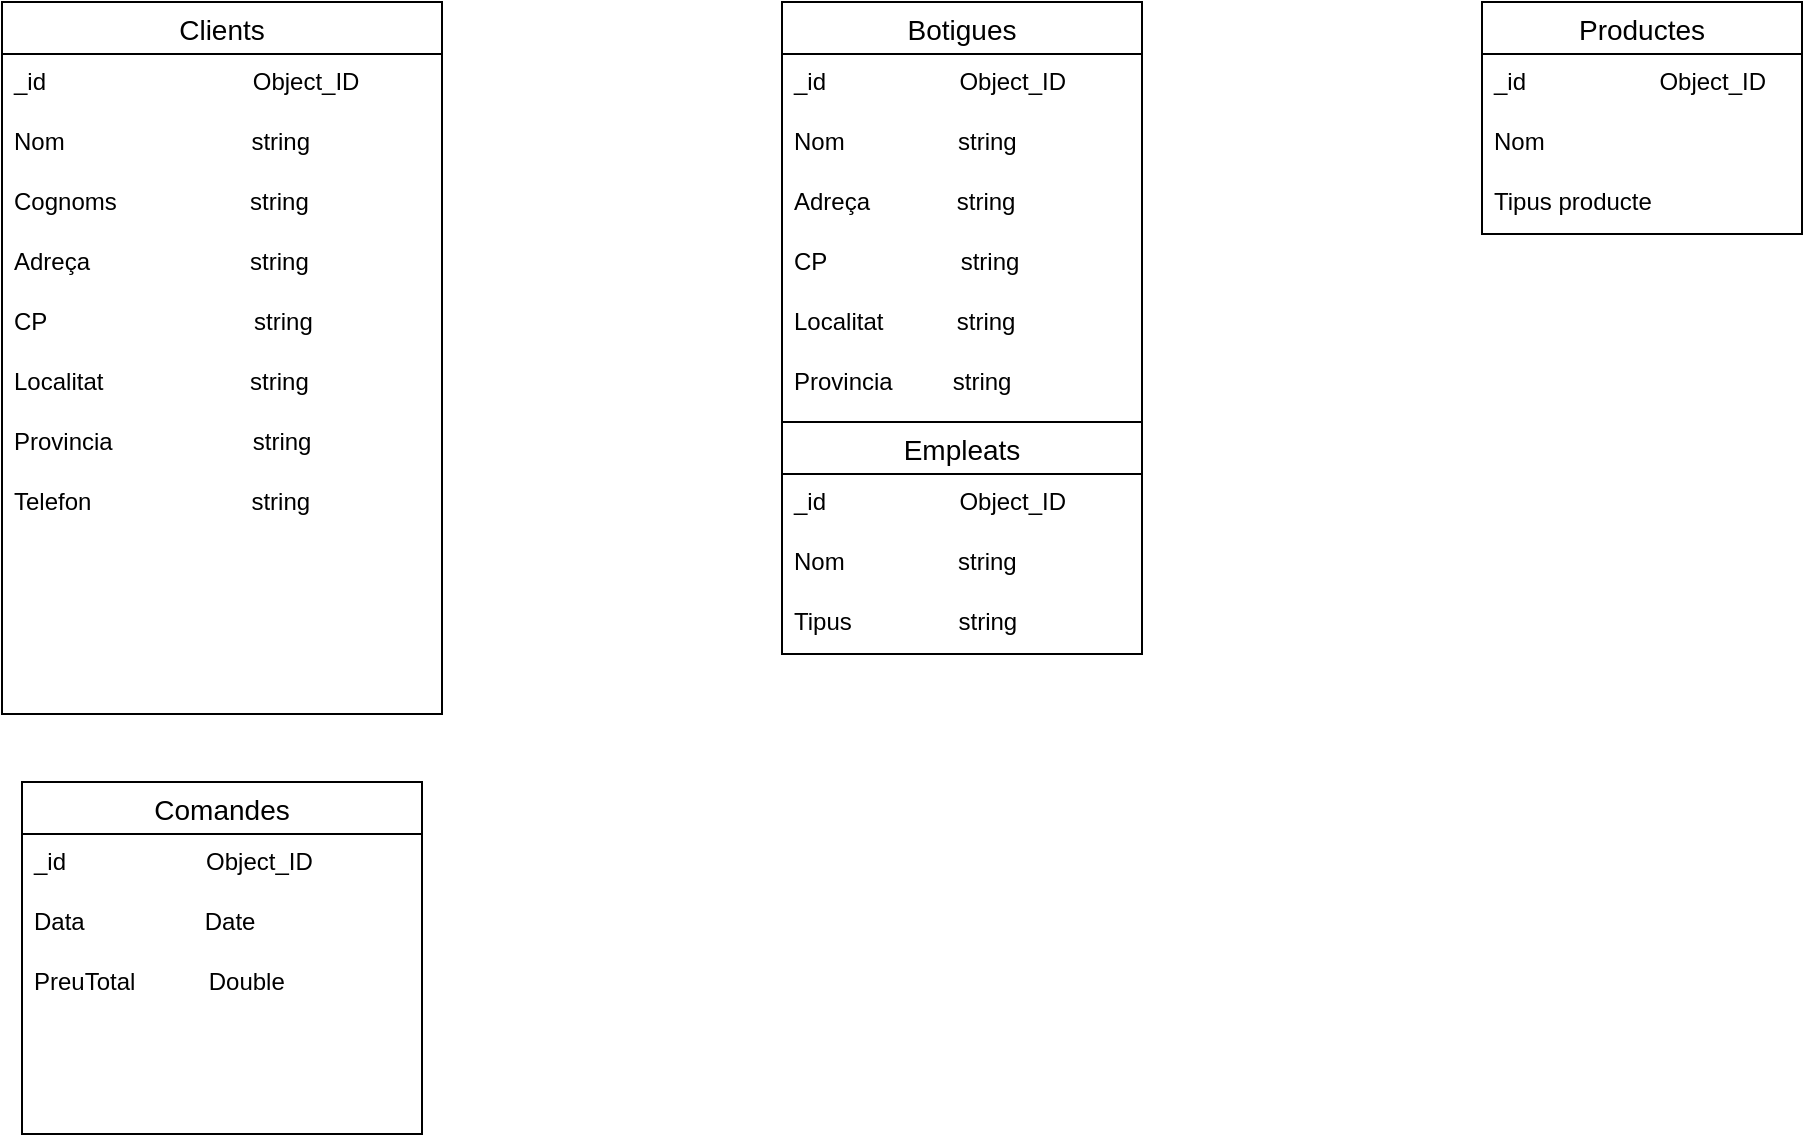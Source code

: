 <mxfile version="20.5.3" type="device"><diagram id="9aDehCo5hdhTySjYsrxN" name="Página-1"><mxGraphModel dx="1422" dy="882" grid="1" gridSize="10" guides="1" tooltips="1" connect="1" arrows="1" fold="1" page="1" pageScale="1" pageWidth="1169" pageHeight="827" math="0" shadow="0"><root><mxCell id="0"/><mxCell id="1" parent="0"/><mxCell id="5XBWz95MrWO_16-Lm51A-1" value="Clients" style="swimlane;fontStyle=0;childLayout=stackLayout;horizontal=1;startSize=26;horizontalStack=0;resizeParent=1;resizeParentMax=0;resizeLast=0;collapsible=1;marginBottom=0;align=center;fontSize=14;" parent="1" vertex="1"><mxGeometry x="90" y="110" width="220" height="356" as="geometry"/></mxCell><mxCell id="5XBWz95MrWO_16-Lm51A-2" value="_id                               Object_ID" style="text;strokeColor=none;fillColor=none;spacingLeft=4;spacingRight=4;overflow=hidden;rotatable=0;points=[[0,0.5],[1,0.5]];portConstraint=eastwest;fontSize=12;" parent="5XBWz95MrWO_16-Lm51A-1" vertex="1"><mxGeometry y="26" width="220" height="30" as="geometry"/></mxCell><mxCell id="5XBWz95MrWO_16-Lm51A-3" value="Nom                            string" style="text;strokeColor=none;fillColor=none;spacingLeft=4;spacingRight=4;overflow=hidden;rotatable=0;points=[[0,0.5],[1,0.5]];portConstraint=eastwest;fontSize=12;" parent="5XBWz95MrWO_16-Lm51A-1" vertex="1"><mxGeometry y="56" width="220" height="30" as="geometry"/></mxCell><mxCell id="5XBWz95MrWO_16-Lm51A-4" value="Cognoms                    string" style="text;strokeColor=none;fillColor=none;spacingLeft=4;spacingRight=4;overflow=hidden;rotatable=0;points=[[0,0.5],[1,0.5]];portConstraint=eastwest;fontSize=12;" parent="5XBWz95MrWO_16-Lm51A-1" vertex="1"><mxGeometry y="86" width="220" height="30" as="geometry"/></mxCell><mxCell id="5XBWz95MrWO_16-Lm51A-17" value="Adreça                        string" style="text;strokeColor=none;fillColor=none;spacingLeft=4;spacingRight=4;overflow=hidden;rotatable=0;points=[[0,0.5],[1,0.5]];portConstraint=eastwest;fontSize=12;" parent="5XBWz95MrWO_16-Lm51A-1" vertex="1"><mxGeometry y="116" width="220" height="30" as="geometry"/></mxCell><mxCell id="5XBWz95MrWO_16-Lm51A-16" value="CP                               string" style="text;strokeColor=none;fillColor=none;spacingLeft=4;spacingRight=4;overflow=hidden;rotatable=0;points=[[0,0.5],[1,0.5]];portConstraint=eastwest;fontSize=12;" parent="5XBWz95MrWO_16-Lm51A-1" vertex="1"><mxGeometry y="146" width="220" height="30" as="geometry"/></mxCell><mxCell id="5XBWz95MrWO_16-Lm51A-15" value="Localitat                      string" style="text;strokeColor=none;fillColor=none;spacingLeft=4;spacingRight=4;overflow=hidden;rotatable=0;points=[[0,0.5],[1,0.5]];portConstraint=eastwest;fontSize=12;" parent="5XBWz95MrWO_16-Lm51A-1" vertex="1"><mxGeometry y="176" width="220" height="30" as="geometry"/></mxCell><mxCell id="5XBWz95MrWO_16-Lm51A-14" value="Provincia                     string" style="text;strokeColor=none;fillColor=none;spacingLeft=4;spacingRight=4;overflow=hidden;rotatable=0;points=[[0,0.5],[1,0.5]];portConstraint=eastwest;fontSize=12;" parent="5XBWz95MrWO_16-Lm51A-1" vertex="1"><mxGeometry y="206" width="220" height="30" as="geometry"/></mxCell><mxCell id="5XBWz95MrWO_16-Lm51A-13" value="Telefon                        string" style="text;strokeColor=none;fillColor=none;spacingLeft=4;spacingRight=4;overflow=hidden;rotatable=0;points=[[0,0.5],[1,0.5]];portConstraint=eastwest;fontSize=12;" parent="5XBWz95MrWO_16-Lm51A-1" vertex="1"><mxGeometry y="236" width="220" height="30" as="geometry"/></mxCell><mxCell id="5XBWz95MrWO_16-Lm51A-12" style="text;strokeColor=none;fillColor=none;spacingLeft=4;spacingRight=4;overflow=hidden;rotatable=0;points=[[0,0.5],[1,0.5]];portConstraint=eastwest;fontSize=12;" parent="5XBWz95MrWO_16-Lm51A-1" vertex="1"><mxGeometry y="266" width="220" height="30" as="geometry"/></mxCell><mxCell id="5XBWz95MrWO_16-Lm51A-11" style="text;strokeColor=none;fillColor=none;spacingLeft=4;spacingRight=4;overflow=hidden;rotatable=0;points=[[0,0.5],[1,0.5]];portConstraint=eastwest;fontSize=12;" parent="5XBWz95MrWO_16-Lm51A-1" vertex="1"><mxGeometry y="296" width="220" height="30" as="geometry"/></mxCell><mxCell id="5XBWz95MrWO_16-Lm51A-10" style="text;strokeColor=none;fillColor=none;spacingLeft=4;spacingRight=4;overflow=hidden;rotatable=0;points=[[0,0.5],[1,0.5]];portConstraint=eastwest;fontSize=12;" parent="5XBWz95MrWO_16-Lm51A-1" vertex="1"><mxGeometry y="326" width="220" height="30" as="geometry"/></mxCell><mxCell id="sRpDMnw212rXOnHz3jDp-1" value="Botigues" style="swimlane;fontStyle=0;childLayout=stackLayout;horizontal=1;startSize=26;horizontalStack=0;resizeParent=1;resizeParentMax=0;resizeLast=0;collapsible=1;marginBottom=0;align=center;fontSize=14;" vertex="1" parent="1"><mxGeometry x="480" y="110" width="180" height="326" as="geometry"/></mxCell><mxCell id="sRpDMnw212rXOnHz3jDp-2" value="_id                    Object_ID" style="text;strokeColor=none;fillColor=none;spacingLeft=4;spacingRight=4;overflow=hidden;rotatable=0;points=[[0,0.5],[1,0.5]];portConstraint=eastwest;fontSize=12;" vertex="1" parent="sRpDMnw212rXOnHz3jDp-1"><mxGeometry y="26" width="180" height="30" as="geometry"/></mxCell><mxCell id="sRpDMnw212rXOnHz3jDp-3" value="Nom                 string" style="text;strokeColor=none;fillColor=none;spacingLeft=4;spacingRight=4;overflow=hidden;rotatable=0;points=[[0,0.5],[1,0.5]];portConstraint=eastwest;fontSize=12;" vertex="1" parent="sRpDMnw212rXOnHz3jDp-1"><mxGeometry y="56" width="180" height="30" as="geometry"/></mxCell><mxCell id="sRpDMnw212rXOnHz3jDp-4" value="Adreça             string" style="text;strokeColor=none;fillColor=none;spacingLeft=4;spacingRight=4;overflow=hidden;rotatable=0;points=[[0,0.5],[1,0.5]];portConstraint=eastwest;fontSize=12;" vertex="1" parent="sRpDMnw212rXOnHz3jDp-1"><mxGeometry y="86" width="180" height="30" as="geometry"/></mxCell><mxCell id="sRpDMnw212rXOnHz3jDp-14" value="CP                    string" style="text;strokeColor=none;fillColor=none;spacingLeft=4;spacingRight=4;overflow=hidden;rotatable=0;points=[[0,0.5],[1,0.5]];portConstraint=eastwest;fontSize=12;" vertex="1" parent="sRpDMnw212rXOnHz3jDp-1"><mxGeometry y="116" width="180" height="30" as="geometry"/></mxCell><mxCell id="sRpDMnw212rXOnHz3jDp-13" value="Localitat           string" style="text;strokeColor=none;fillColor=none;spacingLeft=4;spacingRight=4;overflow=hidden;rotatable=0;points=[[0,0.5],[1,0.5]];portConstraint=eastwest;fontSize=12;" vertex="1" parent="sRpDMnw212rXOnHz3jDp-1"><mxGeometry y="146" width="180" height="30" as="geometry"/></mxCell><mxCell id="sRpDMnw212rXOnHz3jDp-12" value="Provincia         string" style="text;strokeColor=none;fillColor=none;spacingLeft=4;spacingRight=4;overflow=hidden;rotatable=0;points=[[0,0.5],[1,0.5]];portConstraint=eastwest;fontSize=12;" vertex="1" parent="sRpDMnw212rXOnHz3jDp-1"><mxGeometry y="176" width="180" height="34" as="geometry"/></mxCell><mxCell id="sRpDMnw212rXOnHz3jDp-17" value="Empleats" style="swimlane;fontStyle=0;childLayout=stackLayout;horizontal=1;startSize=26;horizontalStack=0;resizeParent=1;resizeParentMax=0;resizeLast=0;collapsible=1;marginBottom=0;align=center;fontSize=14;" vertex="1" parent="sRpDMnw212rXOnHz3jDp-1"><mxGeometry y="210" width="180" height="116" as="geometry"/></mxCell><mxCell id="sRpDMnw212rXOnHz3jDp-18" value="_id                    Object_ID" style="text;strokeColor=none;fillColor=none;spacingLeft=4;spacingRight=4;overflow=hidden;rotatable=0;points=[[0,0.5],[1,0.5]];portConstraint=eastwest;fontSize=12;" vertex="1" parent="sRpDMnw212rXOnHz3jDp-17"><mxGeometry y="26" width="180" height="30" as="geometry"/></mxCell><mxCell id="sRpDMnw212rXOnHz3jDp-19" value="Nom                  string" style="text;strokeColor=none;fillColor=none;spacingLeft=4;spacingRight=4;overflow=hidden;rotatable=0;points=[[0,0.5],[1,0.5]];portConstraint=eastwest;fontSize=12;" vertex="1" parent="sRpDMnw212rXOnHz3jDp-17"><mxGeometry y="56" width="180" height="30" as="geometry"/></mxCell><mxCell id="sRpDMnw212rXOnHz3jDp-20" value="Tipus                string" style="text;strokeColor=none;fillColor=none;spacingLeft=4;spacingRight=4;overflow=hidden;rotatable=0;points=[[0,0.5],[1,0.5]];portConstraint=eastwest;fontSize=12;" vertex="1" parent="sRpDMnw212rXOnHz3jDp-17"><mxGeometry y="86" width="180" height="30" as="geometry"/></mxCell><mxCell id="sRpDMnw212rXOnHz3jDp-5" value="Productes" style="swimlane;fontStyle=0;childLayout=stackLayout;horizontal=1;startSize=26;horizontalStack=0;resizeParent=1;resizeParentMax=0;resizeLast=0;collapsible=1;marginBottom=0;align=center;fontSize=14;" vertex="1" parent="1"><mxGeometry x="830" y="110" width="160" height="116" as="geometry"/></mxCell><mxCell id="sRpDMnw212rXOnHz3jDp-6" value="_id                    Object_ID" style="text;strokeColor=none;fillColor=none;spacingLeft=4;spacingRight=4;overflow=hidden;rotatable=0;points=[[0,0.5],[1,0.5]];portConstraint=eastwest;fontSize=12;" vertex="1" parent="sRpDMnw212rXOnHz3jDp-5"><mxGeometry y="26" width="160" height="30" as="geometry"/></mxCell><mxCell id="sRpDMnw212rXOnHz3jDp-7" value="Nom" style="text;strokeColor=none;fillColor=none;spacingLeft=4;spacingRight=4;overflow=hidden;rotatable=0;points=[[0,0.5],[1,0.5]];portConstraint=eastwest;fontSize=12;" vertex="1" parent="sRpDMnw212rXOnHz3jDp-5"><mxGeometry y="56" width="160" height="30" as="geometry"/></mxCell><mxCell id="sRpDMnw212rXOnHz3jDp-8" value="Tipus producte" style="text;strokeColor=none;fillColor=none;spacingLeft=4;spacingRight=4;overflow=hidden;rotatable=0;points=[[0,0.5],[1,0.5]];portConstraint=eastwest;fontSize=12;" vertex="1" parent="sRpDMnw212rXOnHz3jDp-5"><mxGeometry y="86" width="160" height="30" as="geometry"/></mxCell><mxCell id="sRpDMnw212rXOnHz3jDp-22" value="Comandes" style="swimlane;fontStyle=0;childLayout=stackLayout;horizontal=1;startSize=26;horizontalStack=0;resizeParent=1;resizeParentMax=0;resizeLast=0;collapsible=1;marginBottom=0;align=center;fontSize=14;" vertex="1" parent="1"><mxGeometry x="100" y="500" width="200" height="176" as="geometry"/></mxCell><mxCell id="sRpDMnw212rXOnHz3jDp-23" value="_id                     Object_ID" style="text;strokeColor=none;fillColor=none;spacingLeft=4;spacingRight=4;overflow=hidden;rotatable=0;points=[[0,0.5],[1,0.5]];portConstraint=eastwest;fontSize=12;" vertex="1" parent="sRpDMnw212rXOnHz3jDp-22"><mxGeometry y="26" width="200" height="30" as="geometry"/></mxCell><mxCell id="sRpDMnw212rXOnHz3jDp-27" value="Data                  Date" style="text;strokeColor=none;fillColor=none;spacingLeft=4;spacingRight=4;overflow=hidden;rotatable=0;points=[[0,0.5],[1,0.5]];portConstraint=eastwest;fontSize=12;" vertex="1" parent="sRpDMnw212rXOnHz3jDp-22"><mxGeometry y="56" width="200" height="30" as="geometry"/></mxCell><mxCell id="sRpDMnw212rXOnHz3jDp-25" value="PreuTotal           Double" style="text;strokeColor=none;fillColor=none;spacingLeft=4;spacingRight=4;overflow=hidden;rotatable=0;points=[[0,0.5],[1,0.5]];portConstraint=eastwest;fontSize=12;" vertex="1" parent="sRpDMnw212rXOnHz3jDp-22"><mxGeometry y="86" width="200" height="30" as="geometry"/></mxCell><mxCell id="sRpDMnw212rXOnHz3jDp-28" style="text;strokeColor=none;fillColor=none;spacingLeft=4;spacingRight=4;overflow=hidden;rotatable=0;points=[[0,0.5],[1,0.5]];portConstraint=eastwest;fontSize=12;" vertex="1" parent="sRpDMnw212rXOnHz3jDp-22"><mxGeometry y="116" width="200" height="30" as="geometry"/></mxCell><mxCell id="sRpDMnw212rXOnHz3jDp-29" style="text;strokeColor=none;fillColor=none;spacingLeft=4;spacingRight=4;overflow=hidden;rotatable=0;points=[[0,0.5],[1,0.5]];portConstraint=eastwest;fontSize=12;" vertex="1" parent="sRpDMnw212rXOnHz3jDp-22"><mxGeometry y="146" width="200" height="30" as="geometry"/></mxCell></root></mxGraphModel></diagram></mxfile>